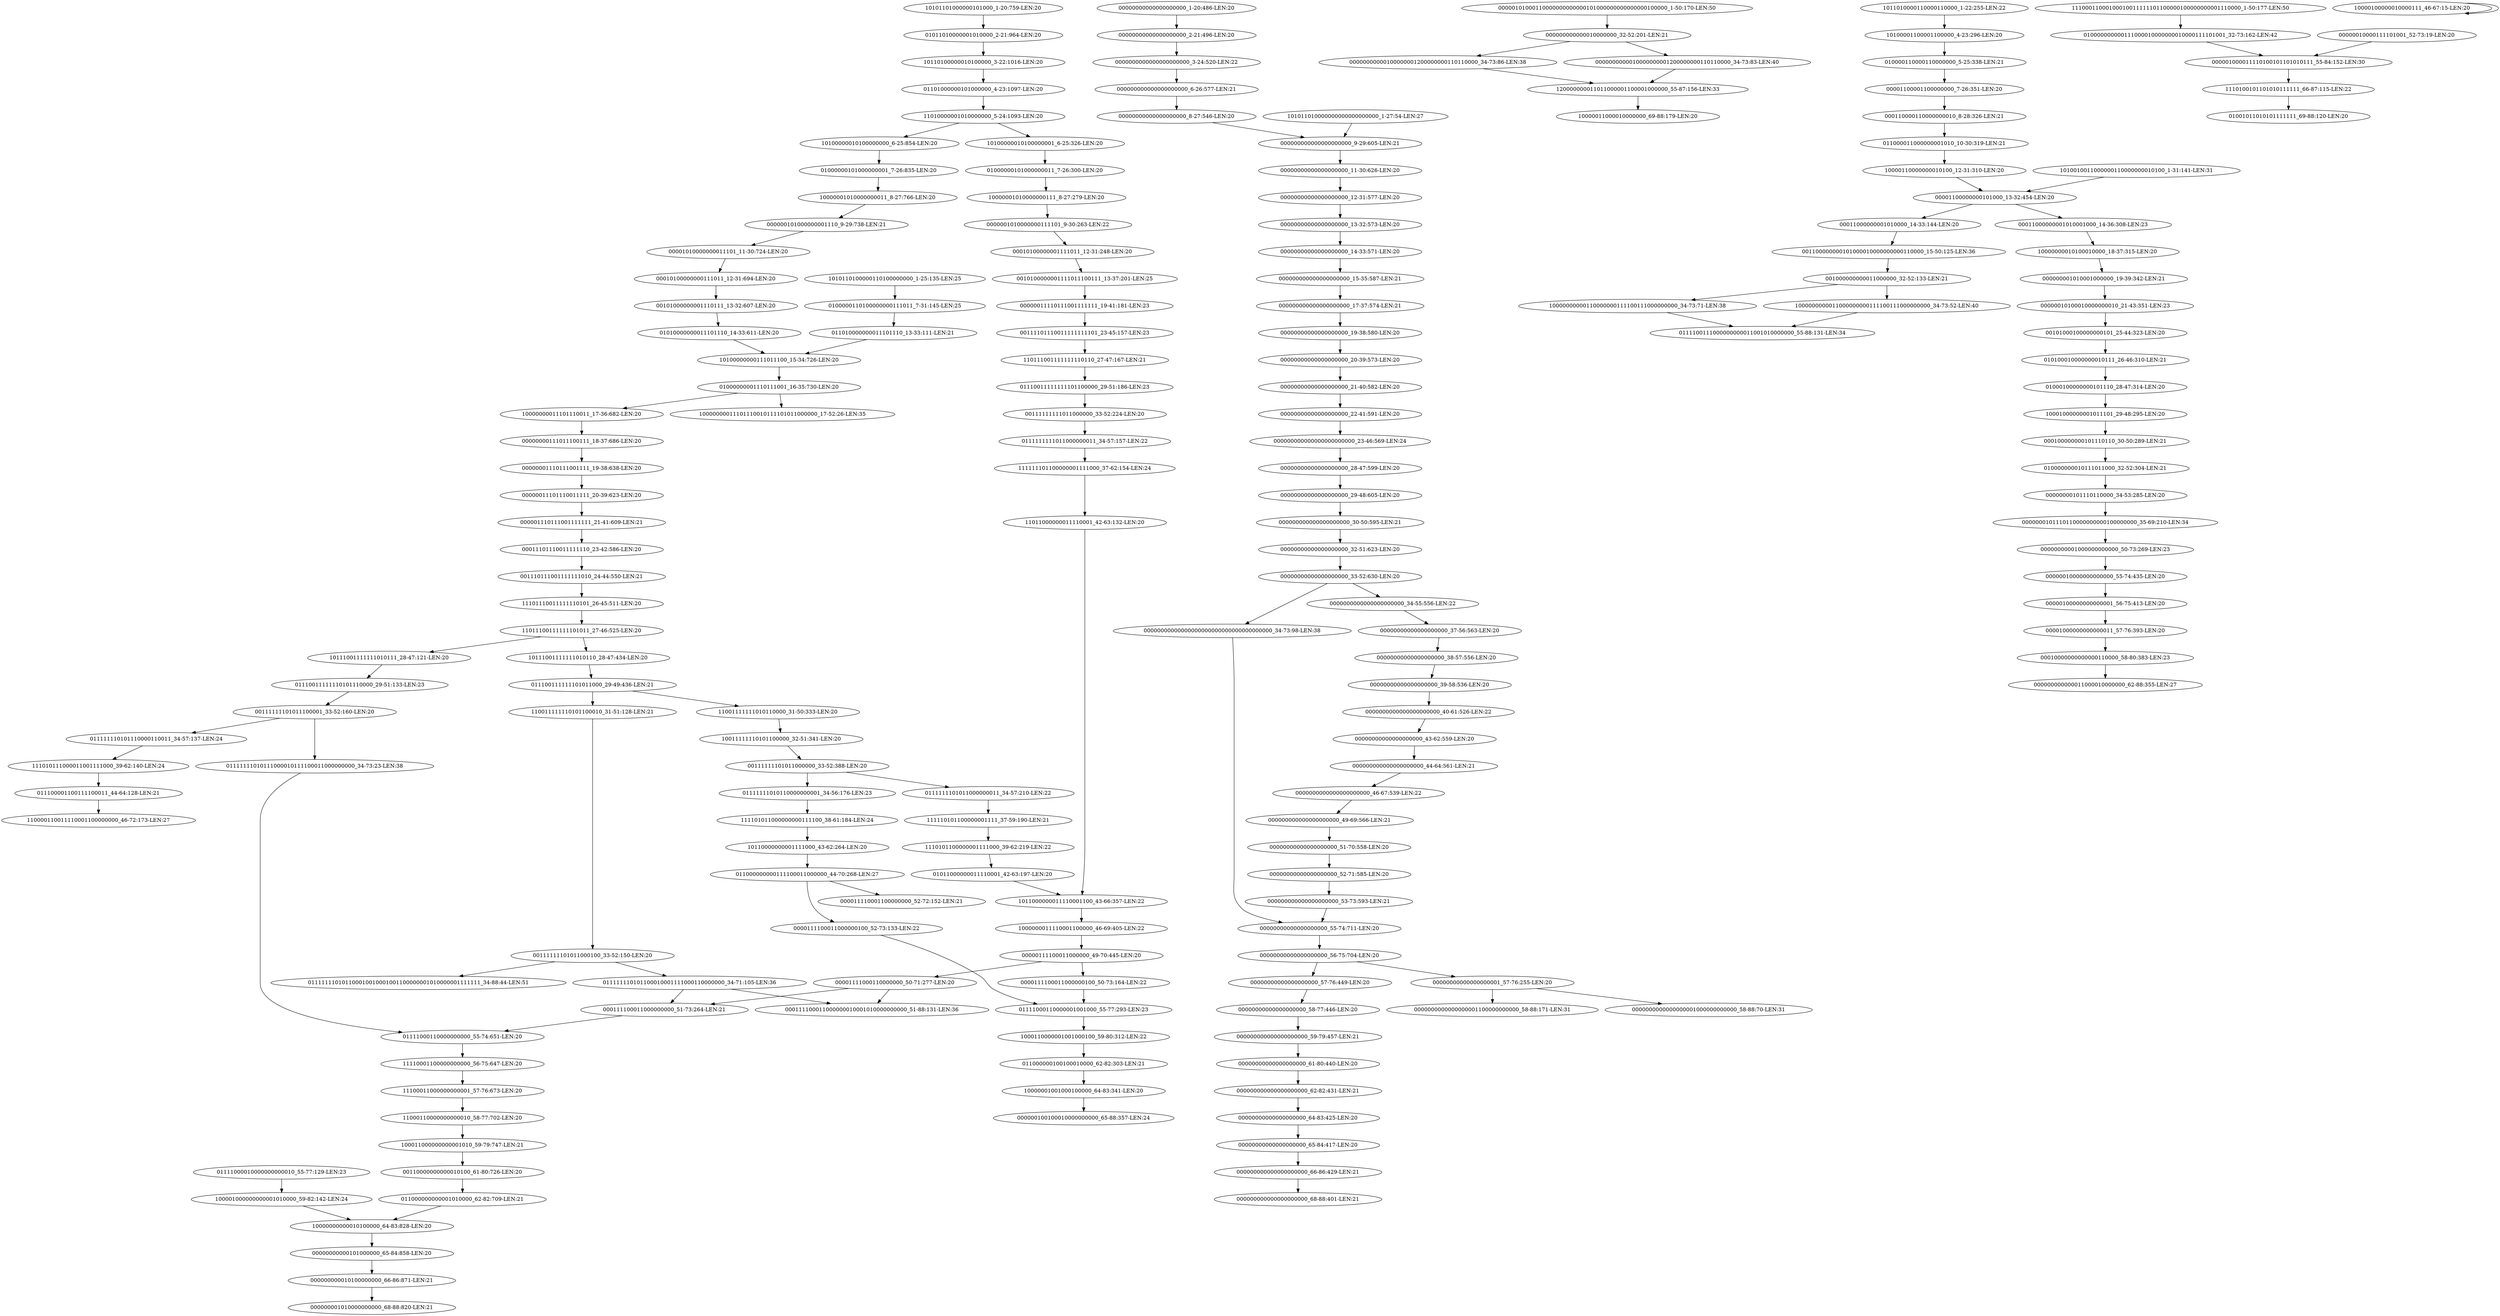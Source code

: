 digraph G {
    "000000101000000001110_9-29:738-LEN:21" -> "00001010000000011101_11-30:724-LEN:20";
    "00000000000000000000_37-56:563-LEN:20" -> "00000000000000000000_38-57:556-LEN:20";
    "00000000000000000000_38-57:556-LEN:20" -> "00000000000000000000_39-58:536-LEN:20";
    "111101011000000000111100_38-61:184-LEN:24" -> "10110000000001111000_43-62:264-LEN:20";
    "011111110101100010001111000110000000_34-71:105-LEN:36" -> "000111100011000000010001010000000000_51-88:131-LEN:36";
    "011111110101100010001111000110000000_34-71:105-LEN:36" -> "000111100011000000000_51-73:264-LEN:21";
    "00000101000110000000000000101000000000000000100000_1-50:170-LEN:50" -> "000000000000010000000_32-52:201-LEN:21";
    "10110100000010100000_3-22:1016-LEN:20" -> "01101000000101000000_4-23:1097-LEN:20";
    "00000000000000000000_8-27:546-LEN:20" -> "000000000000000000000_9-29:605-LEN:21";
    "000000000000000000000000_23-46:569-LEN:24" -> "00000000000000000000_28-47:599-LEN:20";
    "00000000000000000000_11-30:626-LEN:20" -> "00000000000000000000_12-31:577-LEN:20";
    "00000000101110110000_34-53:285-LEN:20" -> "0000000101110110000000000100000000_35-69:210-LEN:34";
    "120000000011011000001100001000000_55-87:156-LEN:33" -> "10000011000010000000_69-88:179-LEN:20";
    "00101000100000000101_25-44:323-LEN:20" -> "010100010000000010111_26-46:310-LEN:21";
    "011000000000111100011000000_44-70:268-LEN:27" -> "000011110001100000000_52-72:152-LEN:21";
    "011000000000111100011000000_44-70:268-LEN:27" -> "0000111100011000000100_52-73:133-LEN:22";
    "10111001111111010110_28-47:434-LEN:20" -> "011100111111101011000_29-49:436-LEN:21";
    "111010111000011001111000_39-62:140-LEN:24" -> "011100001100111100011_44-64:128-LEN:21";
    "00000000000000000000_28-47:599-LEN:20" -> "00000000000000000000_29-48:605-LEN:20";
    "0111111101011000000011_34-57:210-LEN:22" -> "111110101100000001111_37-59:190-LEN:21";
    "000000000000000000000_44-64:561-LEN:21" -> "0000000000000000000000_46-67:539-LEN:22";
    "1000110000001001000100_59-80:312-LEN:22" -> "011000000100100010000_62-82:303-LEN:21";
    "10101101000000101000_1-20:759-LEN:20" -> "01011010000001010000_2-21:964-LEN:20";
    "00111101110011111111101_23-45:157-LEN:23" -> "110111001111111110110_27-47:167-LEN:21";
    "011100111111101011000_29-49:436-LEN:21" -> "110011111110101100010_31-51:128-LEN:21";
    "011100111111101011000_29-49:436-LEN:21" -> "11001111111010110000_31-50:333-LEN:20";
    "00111111101011000000_33-52:388-LEN:20" -> "0111111101011000000011_34-57:210-LEN:22";
    "00111111101011000000_33-52:388-LEN:20" -> "01111111010110000000001_34-56:176-LEN:23";
    "10000001010000000111_8-27:279-LEN:20" -> "0000001010000000111101_9-30:263-LEN:22";
    "011000011000000001010_10-30:319-LEN:21" -> "10000110000000010100_12-31:310-LEN:20";
    "10100000010100000001_6-25:326-LEN:20" -> "01000000101000000011_7-26:300-LEN:20";
    "100001000000000001010000_59-82:142-LEN:24" -> "10000000000010100000_64-83:828-LEN:20";
    "00111111111011000000_33-52:224-LEN:20" -> "0111111111011000000011_34-57:157-LEN:22";
    "00001010000000011101_11-30:724-LEN:20" -> "00010100000000111011_12-31:694-LEN:20";
    "00000000000000000000_61-80:440-LEN:20" -> "000000000000000000000_62-82:431-LEN:21";
    "01010000000011101110_14-33:611-LEN:20" -> "10100000000111011100_15-34:726-LEN:20";
    "10000000000110000000111100111000000000_34-73:71-LEN:38" -> "0111100111000000000011001010000000_55-88:131-LEN:34";
    "00000000000000000000_33-52:630-LEN:20" -> "00000000000000000000000000000000000000_34-73:98-LEN:38";
    "00000000000000000000_33-52:630-LEN:20" -> "0000000000000000000000_34-55:556-LEN:22";
    "00010100000000111011_12-31:694-LEN:20" -> "00101000000001110111_13-32:607-LEN:20";
    "00000010100010000000010_21-43:351-LEN:23" -> "00101000100000000101_25-44:323-LEN:20";
    "01011000000011110001_42-63:197-LEN:20" -> "1011000000011110001100_43-66:357-LEN:22";
    "1010110100000110100000000_1-25:135-LEN:25" -> "0100000110100000000111011_7-31:145-LEN:25";
    "01110011111110101110000_29-51:133-LEN:23" -> "00111111101011100001_33-52:160-LEN:20";
    "000000000010100000000_66-86:871-LEN:21" -> "000000001010000000000_68-88:820-LEN:21";
    "11100011000100010011111101100000100000000001110000_1-50:177-LEN:50" -> "010000000000111000010000000010000111101001_32-73:162-LEN:42";
    "00011101110011111110_23-42:586-LEN:20" -> "001110111001111111010_24-44:550-LEN:21";
    "010000000010111011000_32-52:304-LEN:21" -> "00000000101110110000_34-53:285-LEN:20";
    "101011010000000000000000000_1-27:54-LEN:27" -> "000000000000000000000_9-29:605-LEN:21";
    "001100000000101000010000000000110000_15-50:125-LEN:36" -> "001000000000011000000_32-52:133-LEN:21";
    "00000000000000000000_65-84:417-LEN:20" -> "000000000000000000000_66-86:429-LEN:21";
    "00000000000000000000000000000000000000_34-73:98-LEN:38" -> "00000000000000000000_55-74:711-LEN:20";
    "00010100000001111011_12-31:248-LEN:20" -> "0010100000001111011100111_13-37:201-LEN:25";
    "00000000000000000000_19-38:580-LEN:20" -> "00000000000000000000_20-39:573-LEN:20";
    "000000000000000000000_53-73:593-LEN:21" -> "00000000000000000000_55-74:711-LEN:20";
    "01110011111111101100000_29-51:186-LEN:23" -> "00111111111011000000_33-52:224-LEN:20";
    "111110101100000001111_37-59:190-LEN:21" -> "1110101100000001111000_39-62:219-LEN:22";
    "00000000000000000000_55-74:711-LEN:20" -> "00000000000000000000_56-75:704-LEN:20";
    "1110101100000001111000_39-62:219-LEN:22" -> "01011000000011110001_42-63:197-LEN:20";
    "011100001100111100011_44-64:128-LEN:21" -> "110000110011110001100000000_46-72:173-LEN:27";
    "000001110111001111111_21-41:609-LEN:21" -> "00011101110011111110_23-42:586-LEN:20";
    "00000000111011100111_18-37:686-LEN:20" -> "00000001110111001111_19-38:638-LEN:20";
    "10000100000010000111_46-67:15-LEN:20" -> "10000100000010000111_46-67:15-LEN:20";
    "011000000000001010000_62-82:709-LEN:21" -> "10000000000010100000_64-83:828-LEN:20";
    "0111111111011000000011_34-57:157-LEN:22" -> "111111101100000001111000_37-62:154-LEN:24";
    "00111111101011000100_33-52:150-LEN:20" -> "011111110101100010001111000110000000_34-71:105-LEN:36";
    "00111111101011000100_33-52:150-LEN:20" -> "011111110101100010010001001100000001010000001111111_34-88:44-LEN:51";
    "00001111000110000000_50-71:277-LEN:20" -> "000111100011000000010001010000000000_51-88:131-LEN:36";
    "00001111000110000000_50-71:277-LEN:20" -> "000111100011000000000_51-73:264-LEN:21";
    "11100011000000000001_57-76:673-LEN:20" -> "11000110000000000010_58-77:702-LEN:20";
    "00000000000000000000_12-31:577-LEN:20" -> "00000000000000000000_13-32:573-LEN:20";
    "010000110000110000000_5-25:338-LEN:21" -> "00001100001100000000_7-26:351-LEN:20";
    "10100000000111011100_15-34:726-LEN:20" -> "01000000001110111001_16-35:730-LEN:20";
    "01101000000101000000_4-23:1097-LEN:20" -> "11010000001010000000_5-24:1093-LEN:20";
    "00000010000000000000_55-74:435-LEN:20" -> "00000100000000000001_56-75:413-LEN:20";
    "00000000000000000000_14-33:571-LEN:20" -> "000000000000000000000_15-35:587-LEN:21";
    "000000000000000000000_17-37:574-LEN:21" -> "00000000000000000000_19-38:580-LEN:20";
    "000000000000000000000_66-86:429-LEN:21" -> "000000000000000000000_68-88:401-LEN:21";
    "11011100111111101011_27-46:525-LEN:20" -> "10111001111111010110_28-47:434-LEN:20";
    "11011100111111101011_27-46:525-LEN:20" -> "10111001111111010111_28-47:121-LEN:20";
    "10000000011101110011_17-36:682-LEN:20" -> "00000000111011100111_18-37:686-LEN:20";
    "00000000001000000000000_50-73:269-LEN:23" -> "00000010000000000000_55-74:435-LEN:20";
    "00000100000000000001_56-75:413-LEN:20" -> "00001000000000000011_57-76:393-LEN:20";
    "00001100000000101000_13-32:454-LEN:20" -> "00011000000001010000_14-33:144-LEN:20";
    "00001100000000101000_13-32:454-LEN:20" -> "00011000000001010001000_14-36:308-LEN:23";
    "011000000100100010000_62-82:303-LEN:21" -> "10000001001000100000_64-83:341-LEN:20";
    "00000000000000000000_29-48:605-LEN:20" -> "000000000000000000000_30-50:595-LEN:21";
    "000000000000000000000_59-79:457-LEN:21" -> "00000000000000000000_61-80:440-LEN:20";
    "10011111110101100000_32-51:341-LEN:20" -> "00111111101011000000_33-52:388-LEN:20";
    "00000000000000000000_57-76:449-LEN:20" -> "00000000000000000000_58-77:446-LEN:20";
    "1011010000110000110000_1-22:255-LEN:22" -> "10100001100001100000_4-23:296-LEN:20";
    "00000000000000000000_32-51:623-LEN:20" -> "00000000000000000000_33-52:630-LEN:20";
    "001110111001111111010_24-44:550-LEN:21" -> "11101110011111110101_26-45:511-LEN:20";
    "00000000000000000000_58-77:446-LEN:20" -> "000000000000000000000_59-79:457-LEN:21";
    "01111000110000001001000_55-77:293-LEN:23" -> "1000110000001001000100_59-80:312-LEN:22";
    "00000010000111101001_52-73:19-LEN:20" -> "000001000011110100101101010111_55-84:152-LEN:30";
    "000111100011000000000_51-73:264-LEN:21" -> "01111000110000000000_55-74:651-LEN:20";
    "00000000000000000000_20-39:573-LEN:20" -> "00000000000000000000_21-40:582-LEN:20";
    "000000000000000000000_30-50:595-LEN:21" -> "00000000000000000000_32-51:623-LEN:20";
    "0000000000000000000000_34-55:556-LEN:22" -> "00000000000000000000_37-56:563-LEN:20";
    "110011111110101100010_31-51:128-LEN:21" -> "00111111101011000100_33-52:150-LEN:20";
    "10100001100001100000_4-23:296-LEN:20" -> "010000110000110000000_5-25:338-LEN:21";
    "10100000010100000000_6-25:854-LEN:20" -> "01000000101000000001_7-26:835-LEN:20";
    "10000001001000100000_64-83:341-LEN:20" -> "000000100100010000000000_65-88:357-LEN:24";
    "00000000000000000000_56-75:704-LEN:20" -> "00000000000000000000_57-76:449-LEN:20";
    "00000000000000000000_56-75:704-LEN:20" -> "00000000000000000001_57-76:255-LEN:20";
    "11110001100000000000_56-75:647-LEN:20" -> "11100011000000000001_57-76:673-LEN:20";
    "000000000000010000000_32-52:201-LEN:21" -> "00000000000100000001200000000110110000_34-73:86-LEN:38";
    "000000000000010000000_32-52:201-LEN:21" -> "0000000000010000000001200000000110110000_34-73:83-LEN:40";
    "11010000001010000000_5-24:1093-LEN:20" -> "10100000010100000001_6-25:326-LEN:20";
    "11010000001010000000_5-24:1093-LEN:20" -> "10100000010100000000_6-25:854-LEN:20";
    "10000000010100010000_18-37:315-LEN:20" -> "000000001010001000000_19-39:342-LEN:21";
    "1011000000011110001100_43-66:357-LEN:22" -> "1000000011110001100000_46-69:405-LEN:22";
    "11101110011111110101_26-45:511-LEN:20" -> "11011100111111101011_27-46:525-LEN:20";
    "0100000110100000000111011_7-31:145-LEN:25" -> "011010000000011101110_13-33:111-LEN:21";
    "1010010011000000110000000010100_1-31:141-LEN:31" -> "00001100000000101000_13-32:454-LEN:20";
    "00000000000100000001200000000110110000_34-73:86-LEN:38" -> "120000000011011000001100001000000_55-87:156-LEN:33";
    "0000000101110110000000000100000000_35-69:210-LEN:34" -> "00000000001000000000000_50-73:269-LEN:23";
    "0000000000000000000000_3-24:520-LEN:22" -> "000000000000000000000_6-26:577-LEN:21";
    "11000110000000000010_58-77:702-LEN:20" -> "100011000000000001010_59-79:747-LEN:21";
    "00000000000101000000_65-84:858-LEN:20" -> "000000000010100000000_66-86:871-LEN:21";
    "10111001111111010111_28-47:121-LEN:20" -> "01110011111110101110000_29-51:133-LEN:23";
    "00010000000000000110000_58-80:383-LEN:23" -> "000000000000011000010000000_62-88:355-LEN:27";
    "000000000000000000000_6-26:577-LEN:21" -> "00000000000000000000_8-27:546-LEN:20";
    "10000000000010100000_64-83:828-LEN:20" -> "00000000000101000000_65-84:858-LEN:20";
    "11011000000011110001_42-63:132-LEN:20" -> "1011000000011110001100_43-66:357-LEN:22";
    "1110100101101010111111_66-87:115-LEN:22" -> "01001011010101111111_69-88:120-LEN:20";
    "00000000000000000000_21-40:582-LEN:20" -> "00000000000000000000_22-41:591-LEN:20";
    "00000000000000000000_64-83:425-LEN:20" -> "00000000000000000000_65-84:417-LEN:20";
    "000000000000000000000_15-35:587-LEN:21" -> "000000000000000000000_17-37:574-LEN:21";
    "0000000000000000000000_46-67:539-LEN:22" -> "000000000000000000000_49-69:566-LEN:21";
    "010100010000000010111_26-46:310-LEN:21" -> "01000100000000101110_28-47:314-LEN:20";
    "00000011110111001111111_19-41:181-LEN:23" -> "00111101110011111111101_23-45:157-LEN:23";
    "00000000000000000000_51-70:558-LEN:20" -> "00000000000000000000_52-71:585-LEN:20";
    "0000111100011000000100_52-73:133-LEN:22" -> "01111000110000001001000_55-77:293-LEN:23";
    "00000000000000000000_43-62:559-LEN:20" -> "000000000000000000000_44-64:561-LEN:21";
    "00000000000000000000_1-20:486-LEN:20" -> "00000000000000000000_2-21:496-LEN:20";
    "00101000000001110111_13-32:607-LEN:20" -> "01010000000011101110_14-33:611-LEN:20";
    "10110000000001111000_43-62:264-LEN:20" -> "011000000000111100011000000_44-70:268-LEN:27";
    "01000000101000000001_7-26:835-LEN:20" -> "10000001010000000011_8-27:766-LEN:20";
    "00000000000000000000_2-21:496-LEN:20" -> "0000000000000000000000_3-24:520-LEN:22";
    "01111111010111000010111100011000000000_34-73:23-LEN:38" -> "01111000110000000000_55-74:651-LEN:20";
    "00001000000000000011_57-76:393-LEN:20" -> "00010000000000000110000_58-80:383-LEN:23";
    "1000000011110001100000_46-69:405-LEN:22" -> "00000111100011000000_49-70:445-LEN:20";
    "00000111100011000000_49-70:445-LEN:20" -> "00001111000110000000_50-71:277-LEN:20";
    "00000111100011000000_49-70:445-LEN:20" -> "0000111100011000000100_50-73:164-LEN:22";
    "010000000000111000010000000010000111101001_32-73:162-LEN:42" -> "000001000011110100101101010111_55-84:152-LEN:30";
    "001000000000011000000_32-52:133-LEN:21" -> "10000000000110000000111100111000000000_34-73:71-LEN:38";
    "001000000000011000000_32-52:133-LEN:21" -> "1000000000011000000000111100111000000000_34-73:52-LEN:40";
    "0000001010000000111101_9-30:263-LEN:22" -> "00010100000001111011_12-31:248-LEN:20";
    "01111111010110000000001_34-56:176-LEN:23" -> "111101011000000000111100_38-61:184-LEN:24";
    "000001000011110100101101010111_55-84:152-LEN:30" -> "1110100101101010111111_66-87:115-LEN:22";
    "111111101100000001111000_37-62:154-LEN:24" -> "11011000000011110001_42-63:132-LEN:20";
    "00011000000001010000_14-33:144-LEN:20" -> "001100000000101000010000000000110000_15-50:125-LEN:36";
    "00111111101011100001_33-52:160-LEN:20" -> "01111111010111000010111100011000000000_34-73:23-LEN:38";
    "00111111101011100001_33-52:160-LEN:20" -> "011111110101110000110011_34-57:137-LEN:24";
    "01000100000000101110_28-47:314-LEN:20" -> "10001000000001011101_29-48:295-LEN:20";
    "00110000000000010100_61-80:726-LEN:20" -> "011000000000001010000_62-82:709-LEN:21";
    "100011000000000001010_59-79:747-LEN:21" -> "00110000000000010100_61-80:726-LEN:20";
    "00000001110111001111_19-38:638-LEN:20" -> "00000011101110011111_20-39:623-LEN:20";
    "01000000001110111001_16-35:730-LEN:20" -> "10000000011101110011_17-36:682-LEN:20";
    "01000000001110111001_16-35:730-LEN:20" -> "10000000011101110010111101011000000_17-52:26-LEN:35";
    "000000001010001000000_19-39:342-LEN:21" -> "00000010100010000000010_21-43:351-LEN:23";
    "00000000000000000000_13-32:573-LEN:20" -> "00000000000000000000_14-33:571-LEN:20";
    "110111001111111110110_27-47:167-LEN:21" -> "01110011111111101100000_29-51:186-LEN:23";
    "00000000000000000000_39-58:536-LEN:20" -> "0000000000000000000000_40-61:526-LEN:22";
    "0000111100011000000100_50-73:164-LEN:22" -> "01111000110000001001000_55-77:293-LEN:23";
    "000100000000101110110_30-50:289-LEN:21" -> "010000000010111011000_32-52:304-LEN:21";
    "00000000000000000000_52-71:585-LEN:20" -> "000000000000000000000_53-73:593-LEN:21";
    "000000000000000000000_62-82:431-LEN:21" -> "00000000000000000000_64-83:425-LEN:20";
    "00011000000001010001000_14-36:308-LEN:23" -> "10000000010100010000_18-37:315-LEN:20";
    "01000000101000000011_7-26:300-LEN:20" -> "10000001010000000111_8-27:279-LEN:20";
    "0010100000001111011100111_13-37:201-LEN:25" -> "00000011110111001111111_19-41:181-LEN:23";
    "011010000000011101110_13-33:111-LEN:21" -> "10100000000111011100_15-34:726-LEN:20";
    "01111000110000000000_55-74:651-LEN:20" -> "11110001100000000000_56-75:647-LEN:20";
    "000000000000000000000_49-69:566-LEN:21" -> "00000000000000000000_51-70:558-LEN:20";
    "000000000000000000000_9-29:605-LEN:21" -> "00000000000000000000_11-30:626-LEN:20";
    "00000000000000000001_57-76:255-LEN:20" -> "0000000000000000001100000000000_58-88:171-LEN:31";
    "00000000000000000001_57-76:255-LEN:20" -> "0000000000000000001000000000000_58-88:70-LEN:31";
    "1000000000011000000000111100111000000000_34-73:52-LEN:40" -> "0111100111000000000011001010000000_55-88:131-LEN:34";
    "10000001010000000011_8-27:766-LEN:20" -> "000000101000000001110_9-29:738-LEN:21";
    "00000011101110011111_20-39:623-LEN:20" -> "000001110111001111111_21-41:609-LEN:21";
    "00000000000000000000_22-41:591-LEN:20" -> "000000000000000000000000_23-46:569-LEN:24";
    "10000110000000010100_12-31:310-LEN:20" -> "00001100000000101000_13-32:454-LEN:20";
    "0000000000010000000001200000000110110000_34-73:83-LEN:40" -> "120000000011011000001100001000000_55-87:156-LEN:33";
    "11001111111010110000_31-50:333-LEN:20" -> "10011111110101100000_32-51:341-LEN:20";
    "01111000010000000000010_55-77:129-LEN:23" -> "100001000000000001010000_59-82:142-LEN:24";
    "10001000000001011101_29-48:295-LEN:20" -> "000100000000101110110_30-50:289-LEN:21";
    "0000000000000000000000_40-61:526-LEN:22" -> "00000000000000000000_43-62:559-LEN:20";
    "00001100001100000000_7-26:351-LEN:20" -> "000110000110000000010_8-28:326-LEN:21";
    "01011010000001010000_2-21:964-LEN:20" -> "10110100000010100000_3-22:1016-LEN:20";
    "011111110101110000110011_34-57:137-LEN:24" -> "111010111000011001111000_39-62:140-LEN:24";
    "000110000110000000010_8-28:326-LEN:21" -> "011000011000000001010_10-30:319-LEN:21";
}
